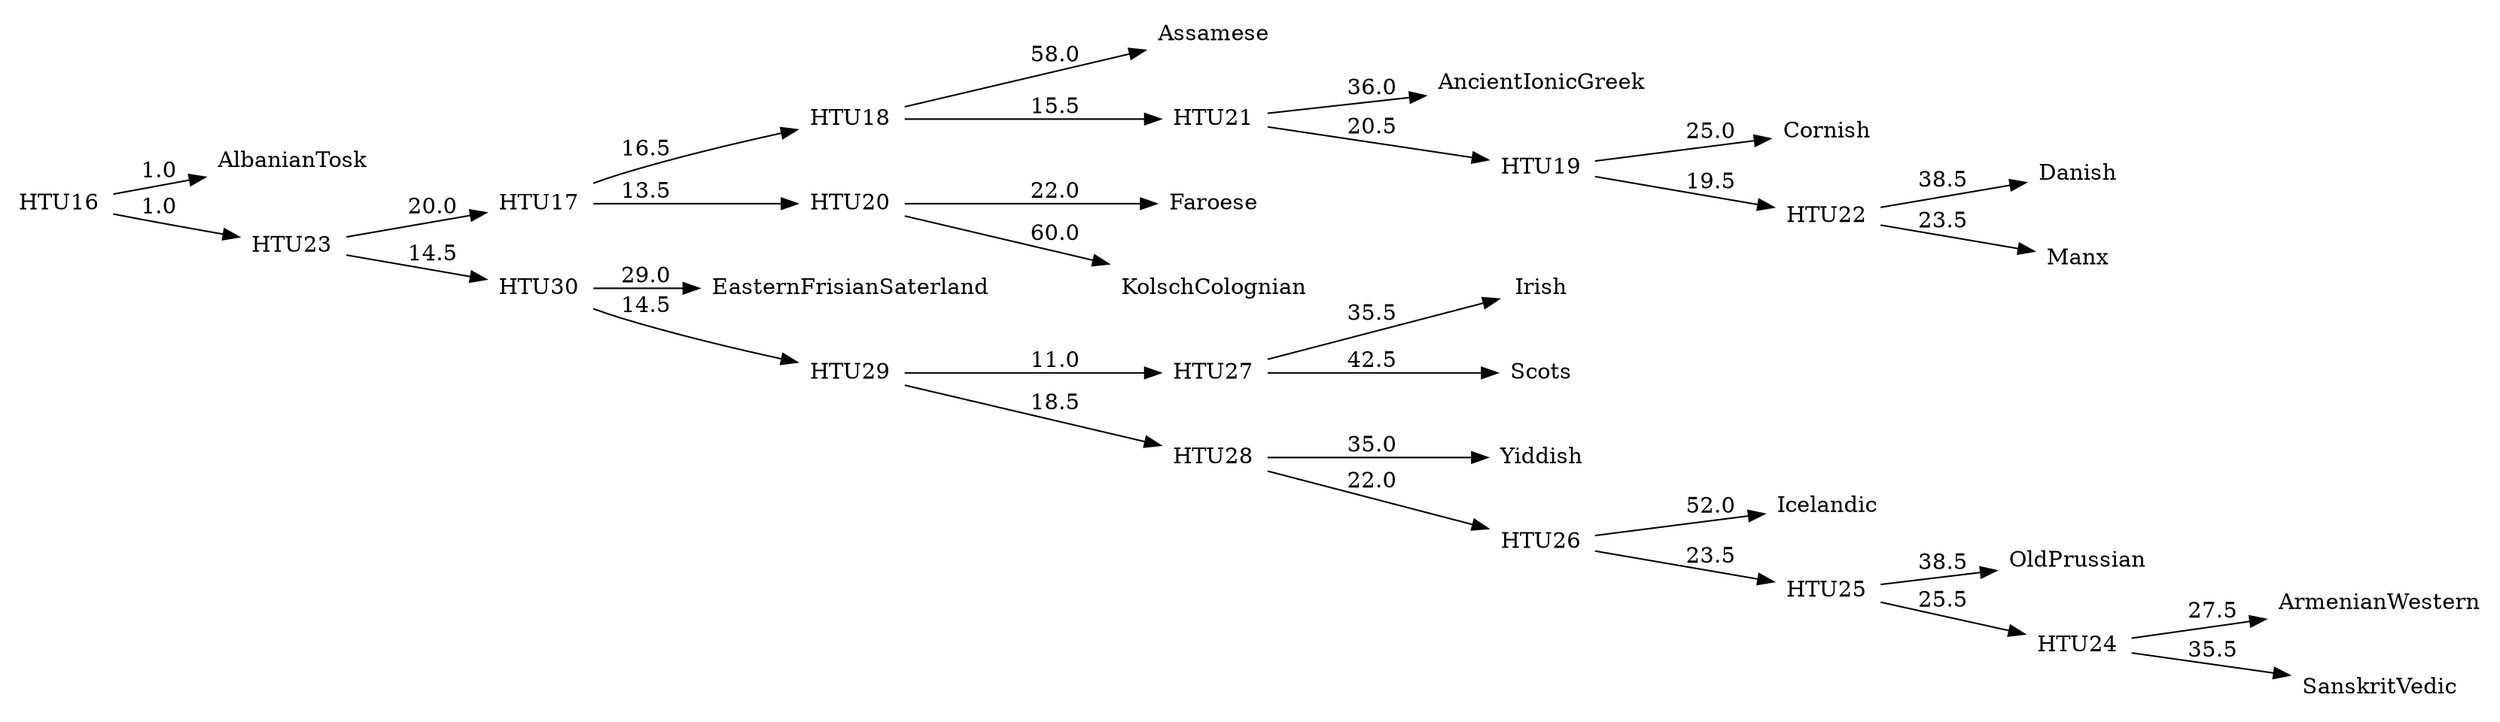 digraph G {
	rankdir = LR;	node [ shape = none];

    0 [label=AlbanianTosk];
    1 [label=AncientIonicGreek];
    2 [label=ArmenianWestern];
    3 [label=Assamese];
    4 [label=Cornish];
    5 [label=Danish];
    6 [label=EasternFrisianSaterland];
    7 [label=Faroese];
    8 [label=Icelandic];
    9 [label=Irish];
    10 [label=KolschColognian];
    11 [label=Manx];
    12 [label=OldPrussian];
    13 [label=SanskritVedic];
    14 [label=Scots];
    15 [label=Yiddish];
    16 [label=HTU16];
    17 [label=HTU17];
    18 [label=HTU18];
    19 [label=HTU19];
    20 [label=HTU20];
    21 [label=HTU21];
    22 [label=HTU22];
    23 [label=HTU23];
    24 [label=HTU24];
    25 [label=HTU25];
    26 [label=HTU26];
    27 [label=HTU27];
    28 [label=HTU28];
    29 [label=HTU29];
    30 [label=HTU30];
    16 -> 0 [label=1.0];
    16 -> 23 [label=1.0];
    17 -> 18 [label=16.5];
    17 -> 20 [label=13.5];
    18 -> 3 [label=58.0];
    18 -> 21 [label=15.5];
    19 -> 4 [label=25.0];
    19 -> 22 [label=19.5];
    20 -> 7 [label=22.0];
    20 -> 10 [label=60.0];
    21 -> 1 [label=36.0];
    21 -> 19 [label=20.5];
    22 -> 5 [label=38.5];
    22 -> 11 [label=23.5];
    23 -> 17 [label=20.0];
    23 -> 30 [label=14.5];
    24 -> 2 [label=27.5];
    24 -> 13 [label=35.5];
    25 -> 12 [label=38.5];
    25 -> 24 [label=25.5];
    26 -> 8 [label=52.0];
    26 -> 25 [label=23.5];
    27 -> 9 [label=35.5];
    27 -> 14 [label=42.5];
    28 -> 15 [label=35.0];
    28 -> 26 [label=22.0];
    29 -> 27 [label=11.0];
    29 -> 28 [label=18.5];
    30 -> 6 [label=29.0];
    30 -> 29 [label=14.5];
}
//781.0
digraph G {
	rankdir = LR;	node [ shape = none];

    0 [label=AlbanianTosk];
    1 [label=AncientIonicGreek];
    2 [label=ArmenianWestern];
    3 [label=Assamese];
    4 [label=Cornish];
    5 [label=Danish];
    6 [label=EasternFrisianSaterland];
    7 [label=Faroese];
    8 [label=Icelandic];
    9 [label=Irish];
    10 [label=KolschColognian];
    11 [label=Manx];
    12 [label=OldPrussian];
    13 [label=SanskritVedic];
    14 [label=Scots];
    15 [label=Yiddish];
    16 [label=HTU16];
    17 [label=HTU17];
    18 [label=HTU18];
    19 [label=HTU19];
    20 [label=HTU20];
    21 [label=HTU21];
    22 [label=HTU22];
    23 [label=HTU23];
    24 [label=HTU24];
    25 [label=HTU25];
    26 [label=HTU26];
    27 [label=HTU27];
    28 [label=HTU28];
    29 [label=HTU29];
    30 [label=HTU30];
    16 -> 0 [label=0.0];
    16 -> 24 [label=0.0];
    17 -> 18 [label=19.0];
    17 -> 20 [label=13.0];
    18 -> 3 [label=53.5];
    18 -> 21 [label=20.0];
    19 -> 4 [label=31.5];
    19 -> 22 [label=19.0];
    20 -> 7 [label=23.5];
    20 -> 10 [label=58.5];
    21 -> 1 [label=35.5];
    21 -> 19 [label=19.0];
    22 -> 12 [label=28.5];
    22 -> 23 [label=11.5];
    23 -> 5 [label=31.0];
    23 -> 11 [label=31.0];
    24 -> 17 [label=16.5];
    24 -> 30 [label=14.0];
    25 -> 2 [label=27.0];
    25 -> 13 [label=36.0];
    26 -> 8 [label=57.0];
    26 -> 25 [label=23.5];
    27 -> 9 [label=34.5];
    27 -> 14 [label=43.5];
    28 -> 15 [label=33.5];
    28 -> 26 [label=20.5];
    29 -> 27 [label=11.5];
    29 -> 28 [label=19.5];
    30 -> 6 [label=30.0];
    30 -> 29 [label=14.0];
}
//765.0
digraph G {
	rankdir = LR;	node [ shape = none];

    0 [label=AlbanianTosk];
    1 [label=AncientIonicGreek];
    2 [label=ArmenianWestern];
    3 [label=Assamese];
    4 [label=Cornish];
    5 [label=Danish];
    6 [label=EasternFrisianSaterland];
    7 [label=Faroese];
    8 [label=Icelandic];
    9 [label=Irish];
    10 [label=KolschColognian];
    11 [label=Manx];
    12 [label=OldPrussian];
    13 [label=SanskritVedic];
    14 [label=Scots];
    15 [label=Yiddish];
    16 [label=HTU16];
    17 [label=HTU17];
    18 [label=HTU18];
    19 [label=HTU19];
    20 [label=HTU20];
    21 [label=HTU21];
    22 [label=HTU22];
    23 [label=HTU23];
    24 [label=HTU24];
    25 [label=HTU25];
    26 [label=HTU26];
    27 [label=HTU27];
    28 [label=HTU28];
    29 [label=HTU29];
    30 [label=HTU30];
    16 -> 0 [label=0.0];
    16 -> 23 [label=0.0];
    17 -> 19 [label=16.5];
    17 -> 20 [label=19.5];
    18 -> 4 [label=24.0];
    18 -> 21 [label=20.5];
    19 -> 7 [label=20.0];
    19 -> 22 [label=27.5];
    20 -> 1 [label=36.0];
    20 -> 18 [label=22.5];
    21 -> 5 [label=38.5];
    21 -> 11 [label=23.5];
    22 -> 10 [label=43.0];
    22 -> 15 [label=29.0];
    23 -> 17 [label=19.5];
    23 -> 30 [label=10.5];
    24 -> 2 [label=42.5];
    24 -> 13 [label=23.0];
    25 -> 12 [label=49.5];
    25 -> 24 [label=15.5];
    26 -> 3 [label=33.5];
    26 -> 25 [label=17.0];
    27 -> 8 [label=60.5];
    27 -> 26 [label=23.5];
    28 -> 9 [label=35.5];
    28 -> 14 [label=42.5];
    29 -> 27 [label=23.5];
    29 -> 28 [label=13.5];
    30 -> 6 [label=27.5];
    30 -> 29 [label=14.5];
}
//761.0
digraph G {
	rankdir = LR;	node [ shape = none];

    0 [label=AlbanianTosk];
    1 [label=AncientIonicGreek];
    2 [label=ArmenianWestern];
    3 [label=Assamese];
    4 [label=Cornish];
    5 [label=Danish];
    6 [label=EasternFrisianSaterland];
    7 [label=Faroese];
    8 [label=Icelandic];
    9 [label=Irish];
    10 [label=KolschColognian];
    11 [label=Manx];
    12 [label=OldPrussian];
    13 [label=SanskritVedic];
    14 [label=Scots];
    15 [label=Yiddish];
    16 [label=HTU16];
    17 [label=HTU17];
    18 [label=HTU18];
    19 [label=HTU19];
    20 [label=HTU20];
    21 [label=HTU21];
    22 [label=HTU22];
    23 [label=HTU23];
    24 [label=HTU24];
    25 [label=HTU25];
    26 [label=HTU26];
    27 [label=HTU27];
    28 [label=HTU28];
    30 [label=HTU30];
    16 -> 0 [label=1.0];
    16 -> 25 [label=1.5];
    17 -> 18 [label=16.5];
    17 -> 20 [label=17.5];
    18 -> 3 [label=55.5];
    18 -> 21 [label=17.0];
    19 -> 4 [label=30.5];
    19 -> 22 [label=18.5];
    20 -> 7 [label=22.5];
    20 -> 24 [label=26.0];
    21 -> 1 [label=35.0];
    21 -> 19 [label=19.5];
    22 -> 12 [label=29.5];
    22 -> 23 [label=11.5];
    23 -> 5 [label=31.5];
    23 -> 11 [label=30.5];
    24 -> 10 [label=41.5];
    24 -> 15 [label=30.5];
    25 -> 17 [label=16.5];
    25 -> 30 [label=10.5];
    26 -> 2 [label=28.0];
    26 -> 13 [label=35.0];
    27 -> 8 [label=60.5];
    27 -> 26 [label=22.0];
    28 -> 9 [label=34.0];
    28 -> 14 [label=44.0];
    30 -> 6 [label=29.5];
    30 -> 27 [label=21.0];
    30 -> 28 [label=14.0];
}
//758.0
digraph G {
	rankdir = LR;	node [ shape = none];

    0 [label=AlbanianTosk];
    1 [label=AncientIonicGreek];
    2 [label=ArmenianWestern];
    3 [label=Assamese];
    4 [label=Cornish];
    5 [label=Danish];
    6 [label=EasternFrisianSaterland];
    7 [label=Faroese];
    8 [label=Icelandic];
    9 [label=Irish];
    10 [label=KolschColognian];
    11 [label=Manx];
    12 [label=OldPrussian];
    13 [label=SanskritVedic];
    14 [label=Scots];
    15 [label=Yiddish];
    16 [label=HTU16];
    17 [label=HTU17];
    18 [label=HTU18];
    19 [label=HTU19];
    20 [label=HTU20];
    21 [label=HTU21];
    22 [label=HTU22];
    23 [label=HTU23];
    24 [label=HTU24];
    25 [label=HTU25];
    26 [label=HTU26];
    27 [label=HTU27];
    28 [label=HTU28];
    30 [label=HTU30];
    16 -> 0 [label=1.0];
    16 -> 25 [label=1.5];
    17 -> 18 [label=16.5];
    17 -> 20 [label=17.5];
    18 -> 3 [label=55.5];
    18 -> 21 [label=17.0];
    19 -> 4 [label=30.5];
    19 -> 22 [label=18.5];
    20 -> 7 [label=22.5];
    20 -> 24 [label=26.0];
    21 -> 1 [label=35.0];
    21 -> 19 [label=19.5];
    22 -> 12 [label=29.5];
    22 -> 23 [label=11.5];
    23 -> 5 [label=31.5];
    23 -> 11 [label=30.5];
    24 -> 10 [label=41.5];
    24 -> 15 [label=30.5];
    25 -> 17 [label=16.5];
    25 -> 30 [label=10.5];
    26 -> 2 [label=28.0];
    26 -> 13 [label=35.0];
    27 -> 8 [label=60.5];
    27 -> 26 [label=22.0];
    28 -> 9 [label=34.0];
    28 -> 14 [label=44.0];
    30 -> 6 [label=29.5];
    30 -> 27 [label=21.0];
    30 -> 28 [label=14.0];
}
//758.0
digraph G {
	rankdir = LR;	node [ shape = none];

    0 [label=AlbanianTosk];
    1 [label=AncientIonicGreek];
    2 [label=ArmenianWestern];
    3 [label=Assamese];
    4 [label=Cornish];
    5 [label=Danish];
    6 [label=EasternFrisianSaterland];
    7 [label=Faroese];
    8 [label=Icelandic];
    9 [label=Irish];
    10 [label=KolschColognian];
    11 [label=Manx];
    12 [label=OldPrussian];
    13 [label=SanskritVedic];
    14 [label=Scots];
    15 [label=Yiddish];
    16 [label=HTU16];
    17 [label=HTU17];
    18 [label=HTU18];
    19 [label=HTU19];
    20 [label=HTU20];
    21 [label=HTU21];
    22 [label=HTU22];
    23 [label=HTU23];
    24 [label=HTU24];
    25 [label=HTU25];
    26 [label=HTU26];
    27 [label=HTU27];
    28 [label=HTU28];
    30 [label=HTU30];
    16 -> 0 [label=1.0];
    16 -> 25 [label=1.5];
    17 -> 18 [label=16.5];
    17 -> 20 [label=17.5];
    18 -> 3 [label=55.5];
    18 -> 21 [label=17.0];
    19 -> 4 [label=30.5];
    19 -> 22 [label=18.5];
    20 -> 7 [label=22.5];
    20 -> 24 [label=26.0];
    21 -> 1 [label=35.0];
    21 -> 19 [label=19.5];
    22 -> 12 [label=29.5];
    22 -> 23 [label=11.5];
    23 -> 5 [label=31.5];
    23 -> 11 [label=30.5];
    24 -> 10 [label=41.5];
    24 -> 15 [label=30.5];
    25 -> 17 [label=16.5];
    25 -> 30 [label=10.5];
    26 -> 2 [label=28.0];
    26 -> 13 [label=35.0];
    27 -> 8 [label=60.5];
    27 -> 26 [label=22.0];
    28 -> 9 [label=34.0];
    28 -> 14 [label=44.0];
    30 -> 6 [label=29.5];
    30 -> 27 [label=21.0];
    30 -> 28 [label=14.0];
}
//758.0
digraph G {
	rankdir = LR;	node [ shape = none];

    0 [label=AlbanianTosk];
    1 [label=AncientIonicGreek];
    2 [label=ArmenianWestern];
    3 [label=Assamese];
    4 [label=Cornish];
    5 [label=Danish];
    6 [label=EasternFrisianSaterland];
    7 [label=Faroese];
    8 [label=Icelandic];
    9 [label=Irish];
    10 [label=KolschColognian];
    11 [label=Manx];
    12 [label=OldPrussian];
    13 [label=SanskritVedic];
    14 [label=Scots];
    15 [label=Yiddish];
    16 [label=HTU16];
    17 [label=HTU17];
    18 [label=HTU18];
    19 [label=HTU19];
    20 [label=HTU20];
    21 [label=HTU21];
    22 [label=HTU22];
    23 [label=HTU23];
    24 [label=HTU24];
    25 [label=HTU25];
    26 [label=HTU26];
    27 [label=HTU27];
    28 [label=HTU28];
    29 [label=HTU29];
    30 [label=HTU30];
    16 -> 0 [label=0.0];
    16 -> 24 [label=0.0];
    17 -> 19 [label=9.5];
    17 -> 21 [label=17.5];
    18 -> 4 [label=25.0];
    18 -> 22 [label=20.0];
    19 -> 7 [label=20.0];
    19 -> 20 [label=17.0];
    20 -> 6 [label=25.0];
    20 -> 23 [label=25.5];
    21 -> 1 [label=39.0];
    21 -> 18 [label=21.5];
    22 -> 5 [label=37.0];
    22 -> 11 [label=25.0];
    23 -> 10 [label=42.5];
    23 -> 15 [label=29.5];
    24 -> 17 [label=16.5];
    24 -> 30 [label=12.0];
    25 -> 2 [label=34.0];
    25 -> 13 [label=29.0];
    26 -> 12 [label=49.5];
    26 -> 25 [label=15.0];
    27 -> 3 [label=29.5];
    27 -> 26 [label=17.5];
    28 -> 8 [label=75.0];
    28 -> 27 [label=18.0];
    29 -> 9 [label=41.0];
    29 -> 14 [label=37.0];
    30 -> 28 [label=19.5];
    30 -> 29 [label=13.0];
}
//755.0
digraph G {
	rankdir = LR;	node [ shape = none];

    0 [label=AlbanianTosk];
    1 [label=AncientIonicGreek];
    2 [label=ArmenianWestern];
    3 [label=Assamese];
    4 [label=Cornish];
    5 [label=Danish];
    6 [label=EasternFrisianSaterland];
    7 [label=Faroese];
    8 [label=Icelandic];
    9 [label=Irish];
    10 [label=KolschColognian];
    11 [label=Manx];
    12 [label=OldPrussian];
    13 [label=SanskritVedic];
    14 [label=Scots];
    15 [label=Yiddish];
    16 [label=HTU16];
    17 [label=HTU17];
    18 [label=HTU18];
    19 [label=HTU19];
    20 [label=HTU20];
    21 [label=HTU21];
    22 [label=HTU22];
    23 [label=HTU23];
    24 [label=HTU24];
    25 [label=HTU25];
    26 [label=HTU26];
    27 [label=HTU27];
    28 [label=HTU28];
    29 [label=HTU29];
    30 [label=HTU30];
    16 -> 0 [label=1.0];
    16 -> 26 [label=1.5];
    17 -> 18 [label=24.0];
    17 -> 20 [label=14.0];
    18 -> 3 [label=43.0];
    18 -> 22 [label=24.5];
    19 -> 4 [label=28.5];
    19 -> 23 [label=18.5];
    20 -> 7 [label=22.0];
    20 -> 21 [label=15.0];
    21 -> 6 [label=25.5];
    21 -> 25 [label=24.0];
    22 -> 1 [label=33.5];
    22 -> 19 [label=21.5];
    23 -> 12 [label=29.0];
    23 -> 24 [label=11.5];
    24 -> 5 [label=32.0];
    24 -> 11 [label=30.0];
    25 -> 10 [label=42.0];
    25 -> 15 [label=30.0];
    26 -> 17 [label=17.5];
    26 -> 30 [label=8.0];
    27 -> 2 [label=28.0];
    27 -> 13 [label=35.0];
    28 -> 8 [label=60.0];
    28 -> 27 [label=21.5];
    29 -> 9 [label=39.5];
    29 -> 14 [label=38.5];
    30 -> 28 [label=17.0];
    30 -> 29 [label=30.0];
}
//750.0
digraph G {
	rankdir = LR;	node [ shape = none];

    0 [label=AlbanianTosk];
    1 [label=AncientIonicGreek];
    2 [label=ArmenianWestern];
    3 [label=Assamese];
    4 [label=Cornish];
    5 [label=Danish];
    6 [label=EasternFrisianSaterland];
    7 [label=Faroese];
    8 [label=Icelandic];
    9 [label=Irish];
    10 [label=KolschColognian];
    11 [label=Manx];
    12 [label=OldPrussian];
    13 [label=SanskritVedic];
    14 [label=Scots];
    15 [label=Yiddish];
    16 [label=HTU16];
    17 [label=HTU17];
    18 [label=HTU18];
    19 [label=HTU19];
    20 [label=HTU20];
    21 [label=HTU21];
    22 [label=HTU22];
    23 [label=HTU23];
    24 [label=HTU24];
    25 [label=HTU25];
    26 [label=HTU26];
    27 [label=HTU27];
    28 [label=HTU28];
    29 [label=HTU29];
    30 [label=HTU30];
    16 -> 0 [label=0.0];
    16 -> 24 [label=0.0];
    17 -> 19 [label=17.0];
    17 -> 20 [label=19.5];
    18 -> 4 [label=32.0];
    18 -> 21 [label=19.0];
    19 -> 7 [label=22.0];
    19 -> 23 [label=25.5];
    20 -> 1 [label=39.0];
    20 -> 18 [label=19.0];
    21 -> 12 [label=24.5];
    21 -> 22 [label=16.0];
    22 -> 5 [label=30.5];
    22 -> 11 [label=31.5];
    23 -> 10 [label=43.5];
    23 -> 15 [label=28.5];
    24 -> 17 [label=16.5];
    24 -> 30 [label=12.5];
    25 -> 2 [label=33.0];
    25 -> 13 [label=30.0];
    26 -> 3 [label=41.5];
    26 -> 25 [label=11.5];
    27 -> 8 [label=59.5];
    27 -> 26 [label=19.0];
    28 -> 9 [label=37.0];
    28 -> 14 [label=41.0];
    29 -> 27 [label=26.5];
    29 -> 28 [label=15.0];
    30 -> 6 [label=28.0];
    30 -> 29 [label=14.0];
}
//744.0
digraph G {
	rankdir = LR;	node [ shape = none];

    0 [label=AlbanianTosk];
    1 [label=AncientIonicGreek];
    2 [label=ArmenianWestern];
    3 [label=Assamese];
    4 [label=Cornish];
    5 [label=Danish];
    6 [label=EasternFrisianSaterland];
    7 [label=Faroese];
    8 [label=Icelandic];
    9 [label=Irish];
    10 [label=KolschColognian];
    11 [label=Manx];
    12 [label=OldPrussian];
    13 [label=SanskritVedic];
    14 [label=Scots];
    15 [label=Yiddish];
    16 [label=HTU16];
    17 [label=HTU17];
    18 [label=HTU18];
    19 [label=HTU19];
    20 [label=HTU20];
    21 [label=HTU21];
    22 [label=HTU22];
    23 [label=HTU23];
    24 [label=HTU24];
    25 [label=HTU25];
    26 [label=HTU26];
    27 [label=HTU27];
    28 [label=HTU28];
    29 [label=HTU29];
    30 [label=HTU30];
    16 -> 0 [label=0.0];
    16 -> 24 [label=0.0];
    17 -> 19 [label=11.0];
    17 -> 21 [label=18.0];
    18 -> 4 [label=29.5];
    18 -> 22 [label=20.5];
    19 -> 7 [label=20.0];
    19 -> 20 [label=15.5];
    20 -> 6 [label=26.5];
    20 -> 10 [label=54.5];
    21 -> 1 [label=38.5];
    21 -> 18 [label=20.0];
    22 -> 12 [label=29.0];
    22 -> 23 [label=10.5];
    23 -> 5 [label=31.0];
    23 -> 11 [label=31.0];
    24 -> 17 [label=11.5];
    24 -> 30 [label=9.0];
    25 -> 2 [label=43.5];
    25 -> 13 [label=19.5];
    26 -> 3 [label=22.5];
    26 -> 25 [label=15.0];
    27 -> 8 [label=56.0];
    27 -> 26 [label=32.0];
    28 -> 9 [label=49.0];
    28 -> 14 [label=32.0];
    29 -> 15 [label=39.0];
    29 -> 27 [label=19.5];
    30 -> 28 [label=11.5];
    30 -> 29 [label=19.0];
}
//744.0
digraph G {
	rankdir = LR;	node [ shape = none];

    0 [label=AlbanianTosk];
    1 [label=AncientIonicGreek];
    2 [label=ArmenianWestern];
    3 [label=Assamese];
    4 [label=Cornish];
    5 [label=Danish];
    6 [label=EasternFrisianSaterland];
    7 [label=Faroese];
    8 [label=Icelandic];
    9 [label=Irish];
    10 [label=KolschColognian];
    11 [label=Manx];
    12 [label=OldPrussian];
    13 [label=SanskritVedic];
    14 [label=Scots];
    15 [label=Yiddish];
    16 [label=HTU16];
    17 [label=HTU17];
    18 [label=HTU18];
    19 [label=HTU19];
    20 [label=HTU20];
    21 [label=HTU21];
    22 [label=HTU22];
    23 [label=HTU23];
    24 [label=HTU24];
    25 [label=HTU25];
    26 [label=HTU26];
    27 [label=HTU27];
    28 [label=HTU28];
    29 [label=HTU29];
    30 [label=HTU30];
    31 [label=HTU31];
    32 [label=HTU32];
    33 [label=HTU33];
    34 [label=HTU34];
    16 -> 0 [label=1.0];
    16 -> 25 [label=1.5];
    17 -> 19 [label=11.5];
    17 -> 21 [label=17.0];
    18 -> 4 [label=30.5];
    18 -> 22 [label=19.0];
    19 -> 7 [label=21.5];
    19 -> 20 [label=16.5];
    20 -> 6 [label=25.0];
    20 -> 24 [label=24.5];
    21 -> 1 [label=37.0];
    21 -> 18 [label=23.0];
    22 -> 23 [label=11.5];
    22 -> 33 [label=4.0];
    23 -> 5 [label=31.0];
    23 -> 11 [label=31.0];
    24 -> 10 [label=42.0];
    24 -> 34 [label=4.5];
    25 -> 17 [label=20.5];
    25 -> 32 [label=10.0];
    26 -> 2 [label=43.5];
    26 -> 13 [label=19.5];
    27 -> 26 [label=15.5];
    27 -> 33 [label=2.5];
    28 -> 3 [label=24.5];
    28 -> 27 [label=14.0];
    29 -> 8 [label=55.5];
    29 -> 28 [label=30.0];
    30 -> 9 [label=39.5];
    30 -> 14 [label=38.5];
    31 -> 29 [label=20.0];
    31 -> 34 [label=1.5];
    32 -> 30 [label=27.0];
    32 -> 31 [label=11.0];
    33 -> 12 [label=27.0];
    34 -> 15 [label=32.0];
}
//734.1
